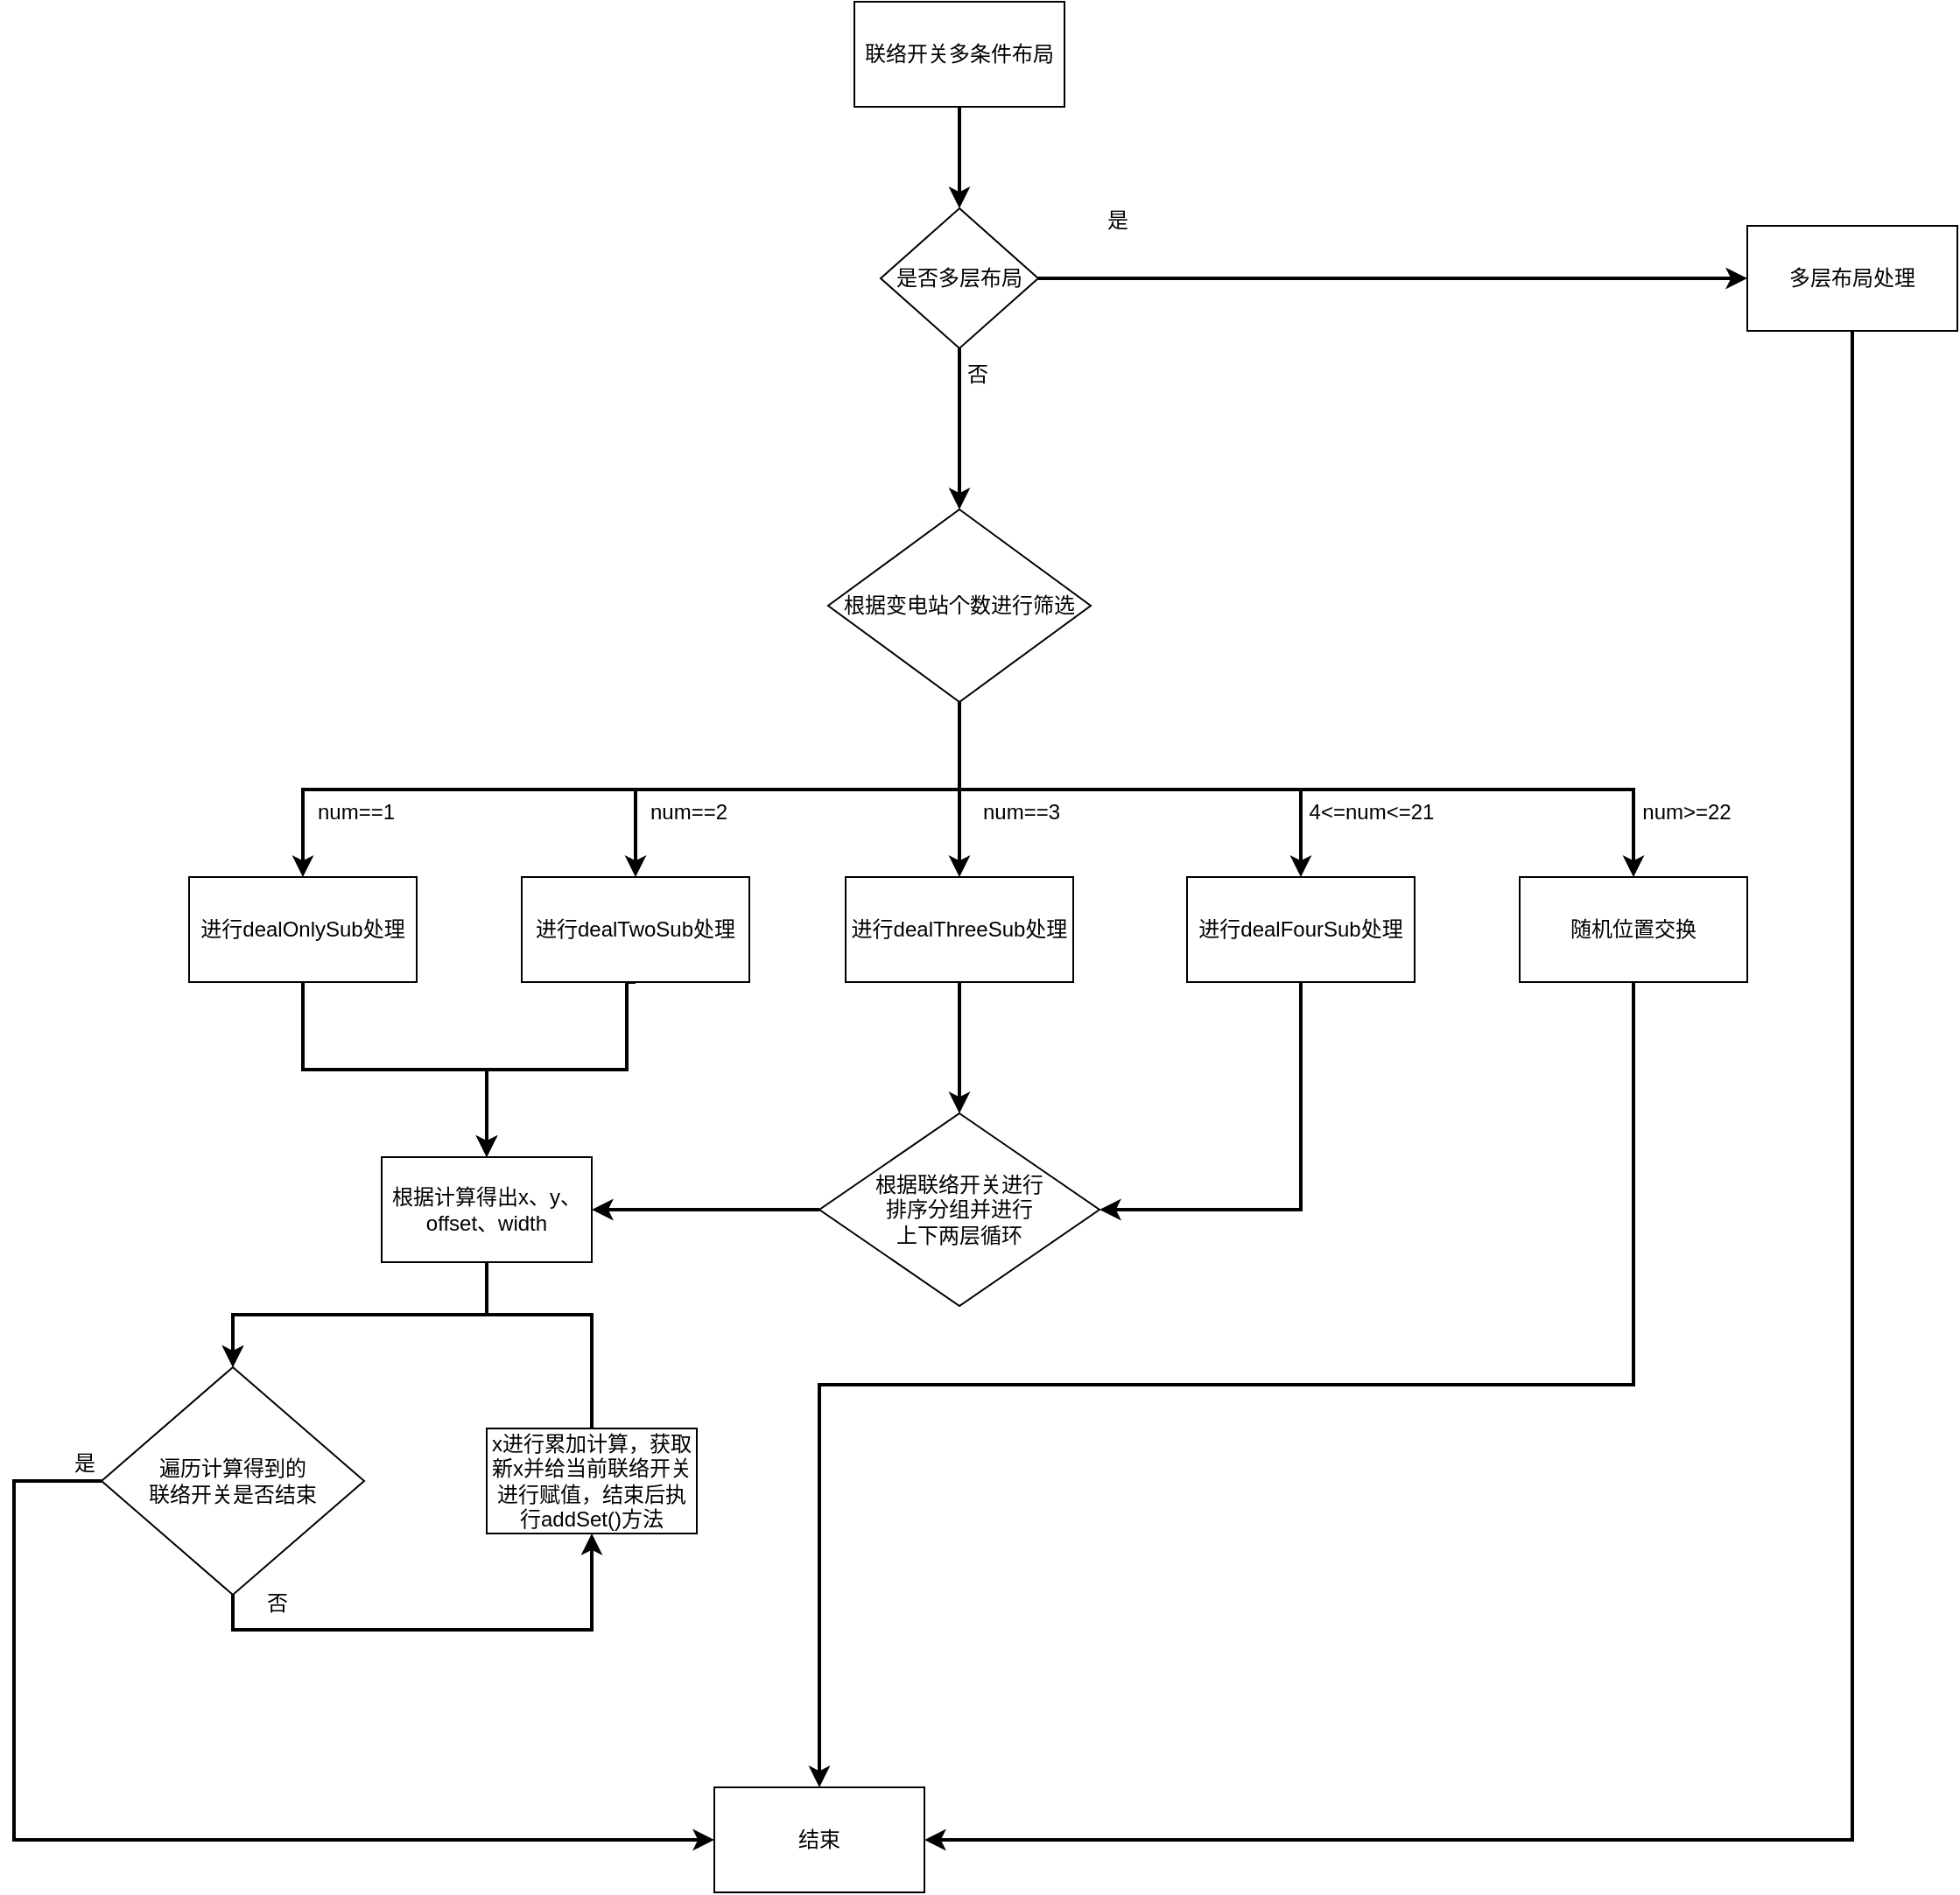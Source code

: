 <mxfile version="21.6.3" type="github">
  <diagram id="6a731a19-8d31-9384-78a2-239565b7b9f0" name="Page-1">
    <mxGraphModel dx="2074" dy="1075" grid="1" gridSize="10" guides="1" tooltips="1" connect="1" arrows="1" fold="1" page="1" pageScale="1" pageWidth="3300" pageHeight="2339" background="none" math="0" shadow="0">
      <root>
        <mxCell id="0" />
        <mxCell id="1" parent="0" />
        <mxCell id="wKOrcb_5Ln49cqBJrJnI-54" style="edgeStyle=orthogonalEdgeStyle;rounded=0;orthogonalLoop=1;jettySize=auto;html=1;exitX=0.5;exitY=1;exitDx=0;exitDy=0;entryX=0.5;entryY=0;entryDx=0;entryDy=0;strokeWidth=2;" edge="1" parent="1" source="YvQ0jjIPBDzxf4e6Cb04-57" target="YvQ0jjIPBDzxf4e6Cb04-60">
          <mxGeometry relative="1" as="geometry">
            <Array as="points">
              <mxPoint x="890" y="640" />
              <mxPoint x="890" y="640" />
            </Array>
          </mxGeometry>
        </mxCell>
        <mxCell id="YvQ0jjIPBDzxf4e6Cb04-57" value="联络开关多条件布局" style="rounded=0;whiteSpace=wrap;html=1;" parent="1" vertex="1">
          <mxGeometry x="830" y="560" width="120" height="60" as="geometry" />
        </mxCell>
        <mxCell id="YvQ0jjIPBDzxf4e6Cb04-63" value="" style="edgeStyle=orthogonalEdgeStyle;rounded=0;orthogonalLoop=1;jettySize=auto;html=1;strokeWidth=2;" parent="1" source="YvQ0jjIPBDzxf4e6Cb04-60" edge="1">
          <mxGeometry relative="1" as="geometry">
            <mxPoint x="890" y="850" as="targetPoint" />
          </mxGeometry>
        </mxCell>
        <mxCell id="YvQ0jjIPBDzxf4e6Cb04-119" style="edgeStyle=orthogonalEdgeStyle;rounded=0;orthogonalLoop=1;jettySize=auto;html=1;exitX=1;exitY=0.5;exitDx=0;exitDy=0;entryX=0;entryY=0.5;entryDx=0;entryDy=0;strokeWidth=2;" parent="1" source="YvQ0jjIPBDzxf4e6Cb04-60" target="YvQ0jjIPBDzxf4e6Cb04-65" edge="1">
          <mxGeometry relative="1" as="geometry" />
        </mxCell>
        <mxCell id="YvQ0jjIPBDzxf4e6Cb04-60" value="是否多层布局" style="rhombus;whiteSpace=wrap;html=1;rounded=0;" parent="1" vertex="1">
          <mxGeometry x="845" y="678" width="90" height="80" as="geometry" />
        </mxCell>
        <mxCell id="YvQ0jjIPBDzxf4e6Cb04-107" style="edgeStyle=orthogonalEdgeStyle;rounded=0;orthogonalLoop=1;jettySize=auto;html=1;exitX=0.5;exitY=1;exitDx=0;exitDy=0;entryX=0.5;entryY=0;entryDx=0;entryDy=0;strokeWidth=2;" parent="1" source="YvQ0jjIPBDzxf4e6Cb04-64" target="YvQ0jjIPBDzxf4e6Cb04-85" edge="1">
          <mxGeometry relative="1" as="geometry">
            <Array as="points">
              <mxPoint x="700" y="1170" />
              <mxPoint x="620" y="1170" />
            </Array>
          </mxGeometry>
        </mxCell>
        <mxCell id="YvQ0jjIPBDzxf4e6Cb04-64" value="进行dealTwoSub处理" style="whiteSpace=wrap;html=1;rounded=0;" parent="1" vertex="1">
          <mxGeometry x="640" y="1060" width="130" height="60" as="geometry" />
        </mxCell>
        <mxCell id="YvQ0jjIPBDzxf4e6Cb04-118" style="edgeStyle=orthogonalEdgeStyle;rounded=0;orthogonalLoop=1;jettySize=auto;html=1;exitX=0.5;exitY=1;exitDx=0;exitDy=0;entryX=1;entryY=0.5;entryDx=0;entryDy=0;strokeWidth=2;" parent="1" source="YvQ0jjIPBDzxf4e6Cb04-65" target="YvQ0jjIPBDzxf4e6Cb04-98" edge="1">
          <mxGeometry relative="1" as="geometry" />
        </mxCell>
        <mxCell id="YvQ0jjIPBDzxf4e6Cb04-65" value="多层布局处理" style="whiteSpace=wrap;html=1;rounded=0;" parent="1" vertex="1">
          <mxGeometry x="1340" y="688" width="120" height="60" as="geometry" />
        </mxCell>
        <mxCell id="YvQ0jjIPBDzxf4e6Cb04-86" value="" style="edgeStyle=orthogonalEdgeStyle;rounded=0;orthogonalLoop=1;jettySize=auto;html=1;strokeWidth=2;" parent="1" source="YvQ0jjIPBDzxf4e6Cb04-66" target="YvQ0jjIPBDzxf4e6Cb04-85" edge="1">
          <mxGeometry relative="1" as="geometry" />
        </mxCell>
        <mxCell id="YvQ0jjIPBDzxf4e6Cb04-66" value="进行dealOnlySub处理" style="whiteSpace=wrap;html=1;rounded=0;" parent="1" vertex="1">
          <mxGeometry x="450" y="1060" width="130" height="60" as="geometry" />
        </mxCell>
        <mxCell id="YvQ0jjIPBDzxf4e6Cb04-68" value="是" style="text;html=1;align=center;verticalAlign=middle;resizable=0;points=[];autosize=1;strokeColor=none;fillColor=none;" parent="1" vertex="1">
          <mxGeometry x="960" y="670" width="40" height="30" as="geometry" />
        </mxCell>
        <mxCell id="YvQ0jjIPBDzxf4e6Cb04-69" value="否" style="text;html=1;align=center;verticalAlign=middle;resizable=0;points=[];autosize=1;strokeColor=none;fillColor=none;" parent="1" vertex="1">
          <mxGeometry x="880" y="758" width="40" height="30" as="geometry" />
        </mxCell>
        <mxCell id="YvQ0jjIPBDzxf4e6Cb04-74" style="edgeStyle=orthogonalEdgeStyle;rounded=0;orthogonalLoop=1;jettySize=auto;html=1;exitX=0.5;exitY=1;exitDx=0;exitDy=0;entryX=0.5;entryY=0;entryDx=0;entryDy=0;strokeWidth=2;" parent="1" source="YvQ0jjIPBDzxf4e6Cb04-70" target="YvQ0jjIPBDzxf4e6Cb04-66" edge="1">
          <mxGeometry relative="1" as="geometry" />
        </mxCell>
        <mxCell id="YvQ0jjIPBDzxf4e6Cb04-75" style="edgeStyle=orthogonalEdgeStyle;rounded=0;orthogonalLoop=1;jettySize=auto;html=1;exitX=0.5;exitY=1;exitDx=0;exitDy=0;strokeWidth=2;" parent="1" source="YvQ0jjIPBDzxf4e6Cb04-70" target="YvQ0jjIPBDzxf4e6Cb04-64" edge="1">
          <mxGeometry relative="1" as="geometry" />
        </mxCell>
        <mxCell id="YvQ0jjIPBDzxf4e6Cb04-76" style="edgeStyle=orthogonalEdgeStyle;rounded=0;orthogonalLoop=1;jettySize=auto;html=1;exitX=0.5;exitY=1;exitDx=0;exitDy=0;entryX=0.5;entryY=0;entryDx=0;entryDy=0;strokeWidth=2;" parent="1" source="YvQ0jjIPBDzxf4e6Cb04-70" target="YvQ0jjIPBDzxf4e6Cb04-71" edge="1">
          <mxGeometry relative="1" as="geometry" />
        </mxCell>
        <mxCell id="YvQ0jjIPBDzxf4e6Cb04-77" style="edgeStyle=orthogonalEdgeStyle;rounded=0;orthogonalLoop=1;jettySize=auto;html=1;exitX=0.5;exitY=1;exitDx=0;exitDy=0;strokeWidth=2;" parent="1" source="YvQ0jjIPBDzxf4e6Cb04-70" target="YvQ0jjIPBDzxf4e6Cb04-72" edge="1">
          <mxGeometry relative="1" as="geometry" />
        </mxCell>
        <mxCell id="YvQ0jjIPBDzxf4e6Cb04-84" style="edgeStyle=orthogonalEdgeStyle;rounded=0;orthogonalLoop=1;jettySize=auto;html=1;exitX=0.5;exitY=1;exitDx=0;exitDy=0;entryX=0.5;entryY=0;entryDx=0;entryDy=0;strokeWidth=2;" parent="1" source="YvQ0jjIPBDzxf4e6Cb04-70" target="YvQ0jjIPBDzxf4e6Cb04-73" edge="1">
          <mxGeometry relative="1" as="geometry" />
        </mxCell>
        <mxCell id="YvQ0jjIPBDzxf4e6Cb04-70" value="根据变电站个数进行筛选" style="rhombus;whiteSpace=wrap;html=1;rounded=0;" parent="1" vertex="1">
          <mxGeometry x="815" y="850" width="150" height="110" as="geometry" />
        </mxCell>
        <mxCell id="YvQ0jjIPBDzxf4e6Cb04-110" value="" style="edgeStyle=orthogonalEdgeStyle;rounded=0;orthogonalLoop=1;jettySize=auto;html=1;strokeWidth=2;" parent="1" source="YvQ0jjIPBDzxf4e6Cb04-71" target="YvQ0jjIPBDzxf4e6Cb04-109" edge="1">
          <mxGeometry relative="1" as="geometry" />
        </mxCell>
        <mxCell id="YvQ0jjIPBDzxf4e6Cb04-71" value="进行dealThreeSub处理" style="whiteSpace=wrap;html=1;rounded=0;" parent="1" vertex="1">
          <mxGeometry x="825" y="1060" width="130" height="60" as="geometry" />
        </mxCell>
        <mxCell id="YvQ0jjIPBDzxf4e6Cb04-115" style="edgeStyle=orthogonalEdgeStyle;rounded=0;orthogonalLoop=1;jettySize=auto;html=1;exitX=0.5;exitY=1;exitDx=0;exitDy=0;entryX=1;entryY=0.5;entryDx=0;entryDy=0;strokeWidth=2;" parent="1" source="YvQ0jjIPBDzxf4e6Cb04-72" target="YvQ0jjIPBDzxf4e6Cb04-109" edge="1">
          <mxGeometry relative="1" as="geometry" />
        </mxCell>
        <mxCell id="YvQ0jjIPBDzxf4e6Cb04-72" value="进行dealFourSub处理" style="whiteSpace=wrap;html=1;rounded=0;" parent="1" vertex="1">
          <mxGeometry x="1020" y="1060" width="130" height="60" as="geometry" />
        </mxCell>
        <mxCell id="YvQ0jjIPBDzxf4e6Cb04-116" style="edgeStyle=orthogonalEdgeStyle;rounded=0;orthogonalLoop=1;jettySize=auto;html=1;exitX=0.5;exitY=1;exitDx=0;exitDy=0;entryX=0.5;entryY=0;entryDx=0;entryDy=0;strokeWidth=2;" parent="1" source="YvQ0jjIPBDzxf4e6Cb04-73" target="YvQ0jjIPBDzxf4e6Cb04-98" edge="1">
          <mxGeometry relative="1" as="geometry" />
        </mxCell>
        <mxCell id="YvQ0jjIPBDzxf4e6Cb04-73" value="随机位置交换" style="whiteSpace=wrap;html=1;rounded=0;" parent="1" vertex="1">
          <mxGeometry x="1210" y="1060" width="130" height="60" as="geometry" />
        </mxCell>
        <mxCell id="YvQ0jjIPBDzxf4e6Cb04-79" value="num==1" style="text;html=1;align=center;verticalAlign=middle;resizable=0;points=[];autosize=1;strokeColor=none;fillColor=none;" parent="1" vertex="1">
          <mxGeometry x="510" y="1008" width="70" height="30" as="geometry" />
        </mxCell>
        <mxCell id="YvQ0jjIPBDzxf4e6Cb04-80" value="num==2" style="text;html=1;align=center;verticalAlign=middle;resizable=0;points=[];autosize=1;strokeColor=none;fillColor=none;" parent="1" vertex="1">
          <mxGeometry x="700" y="1008" width="70" height="30" as="geometry" />
        </mxCell>
        <mxCell id="YvQ0jjIPBDzxf4e6Cb04-81" value="num==3" style="text;html=1;align=center;verticalAlign=middle;resizable=0;points=[];autosize=1;strokeColor=none;fillColor=none;" parent="1" vertex="1">
          <mxGeometry x="890" y="1008" width="70" height="30" as="geometry" />
        </mxCell>
        <mxCell id="YvQ0jjIPBDzxf4e6Cb04-82" value="4&amp;lt;=num&amp;lt;=21" style="text;html=1;align=center;verticalAlign=middle;resizable=0;points=[];autosize=1;strokeColor=none;fillColor=none;" parent="1" vertex="1">
          <mxGeometry x="1080" y="1008" width="90" height="30" as="geometry" />
        </mxCell>
        <mxCell id="YvQ0jjIPBDzxf4e6Cb04-83" value="num&amp;gt;=22" style="text;html=1;align=center;verticalAlign=middle;resizable=0;points=[];autosize=1;strokeColor=none;fillColor=none;" parent="1" vertex="1">
          <mxGeometry x="1270" y="1008" width="70" height="30" as="geometry" />
        </mxCell>
        <mxCell id="YvQ0jjIPBDzxf4e6Cb04-97" style="edgeStyle=orthogonalEdgeStyle;rounded=0;orthogonalLoop=1;jettySize=auto;html=1;exitX=0.5;exitY=1;exitDx=0;exitDy=0;strokeWidth=2;" parent="1" source="YvQ0jjIPBDzxf4e6Cb04-85" target="YvQ0jjIPBDzxf4e6Cb04-95" edge="1">
          <mxGeometry relative="1" as="geometry" />
        </mxCell>
        <mxCell id="YvQ0jjIPBDzxf4e6Cb04-85" value="根据计算得出x、y、offset、width" style="whiteSpace=wrap;html=1;rounded=0;" parent="1" vertex="1">
          <mxGeometry x="560" y="1220" width="120" height="60" as="geometry" />
        </mxCell>
        <mxCell id="YvQ0jjIPBDzxf4e6Cb04-100" style="edgeStyle=orthogonalEdgeStyle;rounded=0;orthogonalLoop=1;jettySize=auto;html=1;exitX=0;exitY=0.5;exitDx=0;exitDy=0;entryX=0;entryY=0.5;entryDx=0;entryDy=0;strokeWidth=2;" parent="1" source="YvQ0jjIPBDzxf4e6Cb04-95" target="YvQ0jjIPBDzxf4e6Cb04-98" edge="1">
          <mxGeometry relative="1" as="geometry">
            <Array as="points">
              <mxPoint x="350" y="1405" />
              <mxPoint x="350" y="1610" />
            </Array>
          </mxGeometry>
        </mxCell>
        <mxCell id="YvQ0jjIPBDzxf4e6Cb04-103" style="edgeStyle=orthogonalEdgeStyle;rounded=0;orthogonalLoop=1;jettySize=auto;html=1;exitX=0.5;exitY=1;exitDx=0;exitDy=0;entryX=0.5;entryY=1;entryDx=0;entryDy=0;strokeWidth=2;" parent="1" source="YvQ0jjIPBDzxf4e6Cb04-95" target="YvQ0jjIPBDzxf4e6Cb04-102" edge="1">
          <mxGeometry relative="1" as="geometry" />
        </mxCell>
        <mxCell id="YvQ0jjIPBDzxf4e6Cb04-95" value="遍历计算得到的&lt;br&gt;联络开关是否结束" style="rhombus;whiteSpace=wrap;html=1;rounded=0;" parent="1" vertex="1">
          <mxGeometry x="400" y="1340" width="150" height="130" as="geometry" />
        </mxCell>
        <mxCell id="YvQ0jjIPBDzxf4e6Cb04-98" value="结束" style="whiteSpace=wrap;html=1;rounded=0;" parent="1" vertex="1">
          <mxGeometry x="750" y="1580" width="120" height="60" as="geometry" />
        </mxCell>
        <mxCell id="YvQ0jjIPBDzxf4e6Cb04-101" value="是" style="text;html=1;align=center;verticalAlign=middle;resizable=0;points=[];autosize=1;strokeColor=none;fillColor=none;" parent="1" vertex="1">
          <mxGeometry x="370" y="1380" width="40" height="30" as="geometry" />
        </mxCell>
        <mxCell id="YvQ0jjIPBDzxf4e6Cb04-104" style="edgeStyle=orthogonalEdgeStyle;rounded=0;orthogonalLoop=1;jettySize=auto;html=1;exitX=0.5;exitY=0;exitDx=0;exitDy=0;entryX=0.5;entryY=0;entryDx=0;entryDy=0;strokeWidth=2;" parent="1" source="YvQ0jjIPBDzxf4e6Cb04-102" target="YvQ0jjIPBDzxf4e6Cb04-95" edge="1">
          <mxGeometry relative="1" as="geometry">
            <Array as="points">
              <mxPoint x="680" y="1310" />
              <mxPoint x="475" y="1310" />
            </Array>
          </mxGeometry>
        </mxCell>
        <mxCell id="YvQ0jjIPBDzxf4e6Cb04-102" value="x进行累加计算，获取新x并给当前联络开关进行赋值，结束后执行addSet()方法" style="rounded=0;whiteSpace=wrap;html=1;" parent="1" vertex="1">
          <mxGeometry x="620" y="1375" width="120" height="60" as="geometry" />
        </mxCell>
        <mxCell id="YvQ0jjIPBDzxf4e6Cb04-105" value="否" style="text;html=1;align=center;verticalAlign=middle;resizable=0;points=[];autosize=1;strokeColor=none;fillColor=none;" parent="1" vertex="1">
          <mxGeometry x="480" y="1460" width="40" height="30" as="geometry" />
        </mxCell>
        <mxCell id="YvQ0jjIPBDzxf4e6Cb04-114" style="edgeStyle=orthogonalEdgeStyle;rounded=0;orthogonalLoop=1;jettySize=auto;html=1;strokeWidth=2;" parent="1" source="YvQ0jjIPBDzxf4e6Cb04-109" target="YvQ0jjIPBDzxf4e6Cb04-85" edge="1">
          <mxGeometry relative="1" as="geometry" />
        </mxCell>
        <mxCell id="YvQ0jjIPBDzxf4e6Cb04-109" value="根据联络开关进行&lt;br&gt;排序分组并进行&lt;br&gt;上下两层循环" style="rhombus;whiteSpace=wrap;html=1;rounded=0;" parent="1" vertex="1">
          <mxGeometry x="810" y="1195" width="160" height="110" as="geometry" />
        </mxCell>
      </root>
    </mxGraphModel>
  </diagram>
</mxfile>
